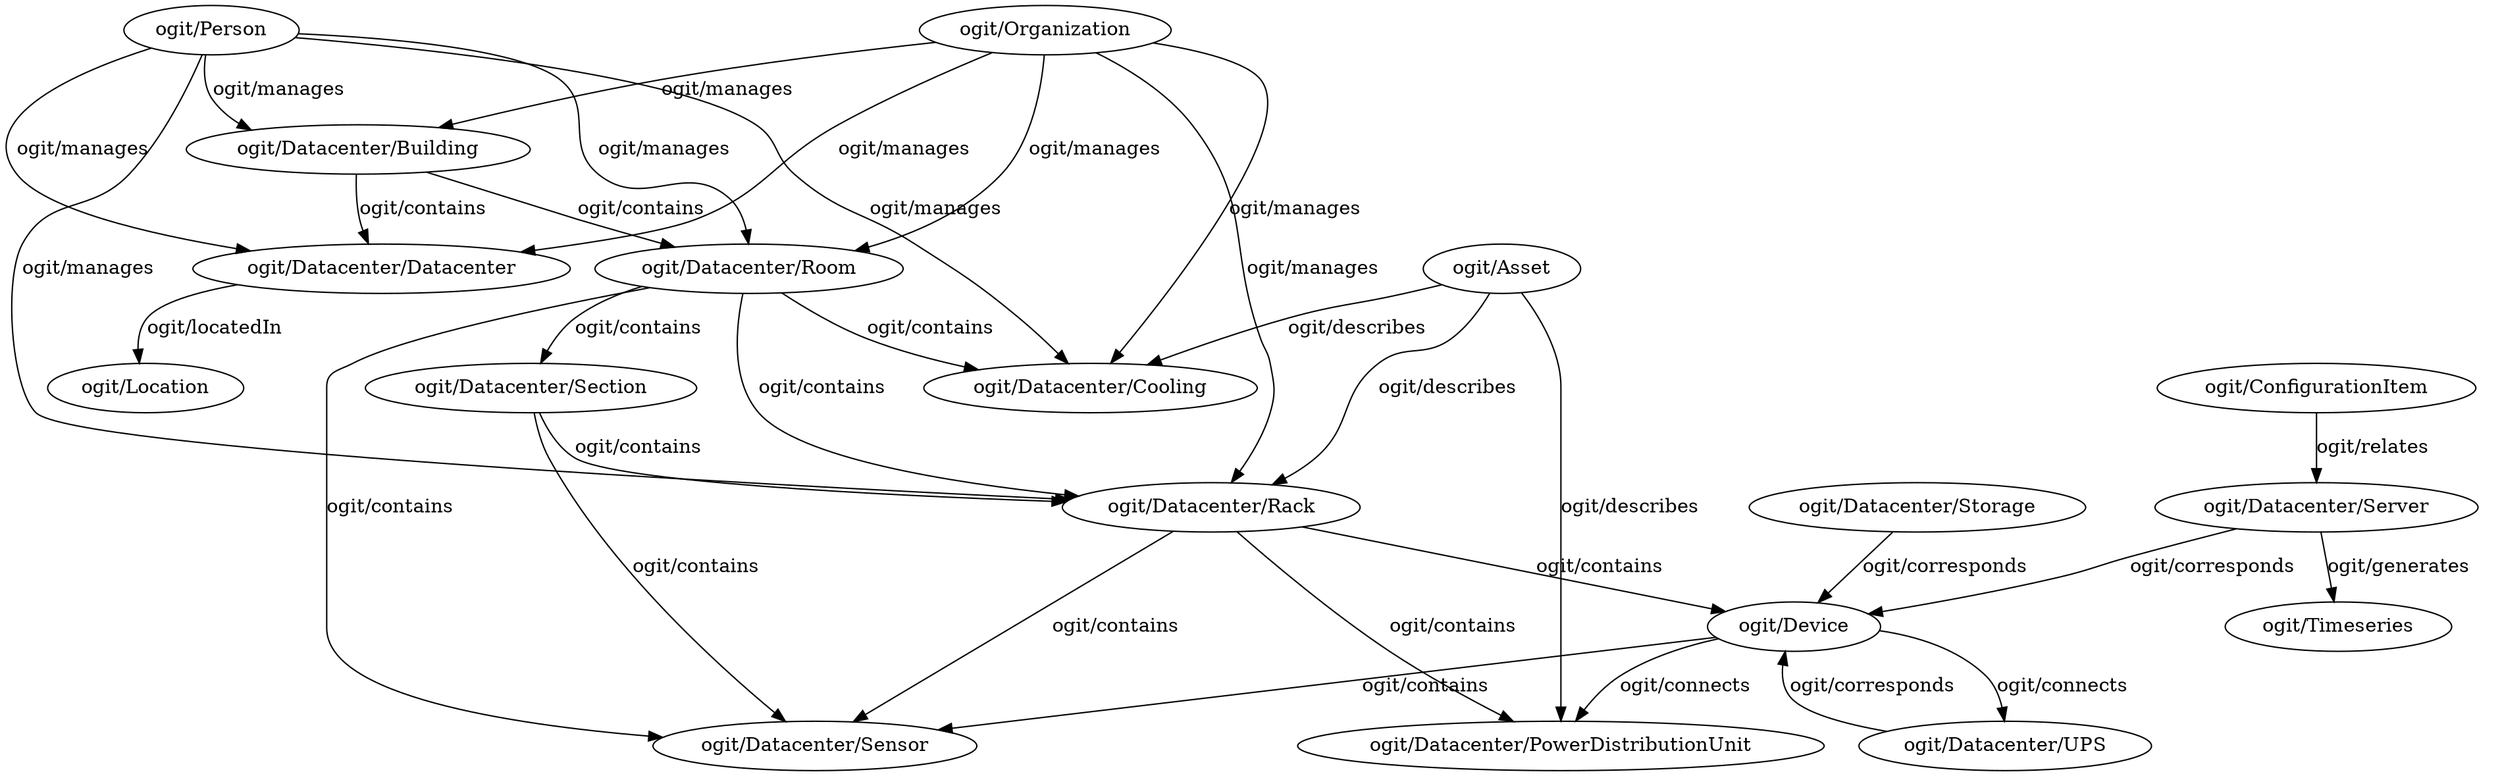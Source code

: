 digraph OGIT_ontology {
   "ogit/Datacenter/Building" -> "ogit/Datacenter/Datacenter" [label="ogit/contains    "];
   "ogit/Datacenter/Building" -> "ogit/Datacenter/Room" [label="ogit/contains    "];
   "ogit/Datacenter/Rack" -> "ogit/Datacenter/Sensor" [label="ogit/contains    "];
   "ogit/Datacenter/Rack" -> "ogit/Datacenter/PowerDistributionUnit" [label="ogit/contains    "];
   "ogit/Datacenter/Rack" -> "ogit/Device" [label="ogit/contains    "];
   "ogit/Datacenter/Room" -> "ogit/Datacenter/Rack" [label="ogit/contains    "];
   "ogit/Datacenter/Room" -> "ogit/Datacenter/Cooling" [label="ogit/contains    "];
   "ogit/Datacenter/Room" -> "ogit/Datacenter/Sensor" [label="ogit/contains    "];
   "ogit/Datacenter/Room" -> "ogit/Datacenter/Section" [label="ogit/contains    "];
   "ogit/Datacenter/Section" -> "ogit/Datacenter/Sensor" [label="ogit/contains    "];
   "ogit/Datacenter/Section" -> "ogit/Datacenter/Rack" [label="ogit/contains    "];
   "ogit/Device" -> "ogit/Datacenter/Sensor" [label="ogit/contains    "];
   "ogit/Organization" -> "ogit/Datacenter/Room" [label="ogit/manages    "];
   "ogit/Organization" -> "ogit/Datacenter/Rack" [label="ogit/manages    "];
   "ogit/Organization" -> "ogit/Datacenter/Datacenter" [label="ogit/manages    "];
   "ogit/Organization" -> "ogit/Datacenter/Cooling" [label="ogit/manages    "];
   "ogit/Organization" -> "ogit/Datacenter/Building" [label="ogit/manages    "];
   "ogit/Person" -> "ogit/Datacenter/Room" [label="ogit/manages    "];
   "ogit/Person" -> "ogit/Datacenter/Rack" [label="ogit/manages    "];
   "ogit/Person" -> "ogit/Datacenter/Datacenter" [label="ogit/manages    "];
   "ogit/Person" -> "ogit/Datacenter/Cooling" [label="ogit/manages    "];
   "ogit/Person" -> "ogit/Datacenter/Building" [label="ogit/manages    "];
   "ogit/Datacenter/Server" -> "ogit/Timeseries" [label="ogit/generates    "];
   "ogit/Asset" -> "ogit/Datacenter/Rack" [label="ogit/describes    "];
   "ogit/Asset" -> "ogit/Datacenter/PowerDistributionUnit" [label="ogit/describes    "];
   "ogit/Asset" -> "ogit/Datacenter/Cooling" [label="ogit/describes    "];
   "ogit/Device" -> "ogit/Datacenter/PowerDistributionUnit" [label="ogit/connects    "];
   "ogit/Device" -> "ogit/Datacenter/UPS" [label="ogit/connects    "];
   "ogit/Datacenter/Datacenter" -> "ogit/Location" [label="ogit/locatedIn    "];
   "ogit/Datacenter/Server" -> "ogit/Device" [label="ogit/corresponds    "];
   "ogit/Datacenter/Storage" -> "ogit/Device" [label="ogit/corresponds    "];
   "ogit/Datacenter/UPS" -> "ogit/Device" [label="ogit/corresponds    "];
   "ogit/ConfigurationItem" -> "ogit/Datacenter/Server" [label="ogit/relates    "];
}
